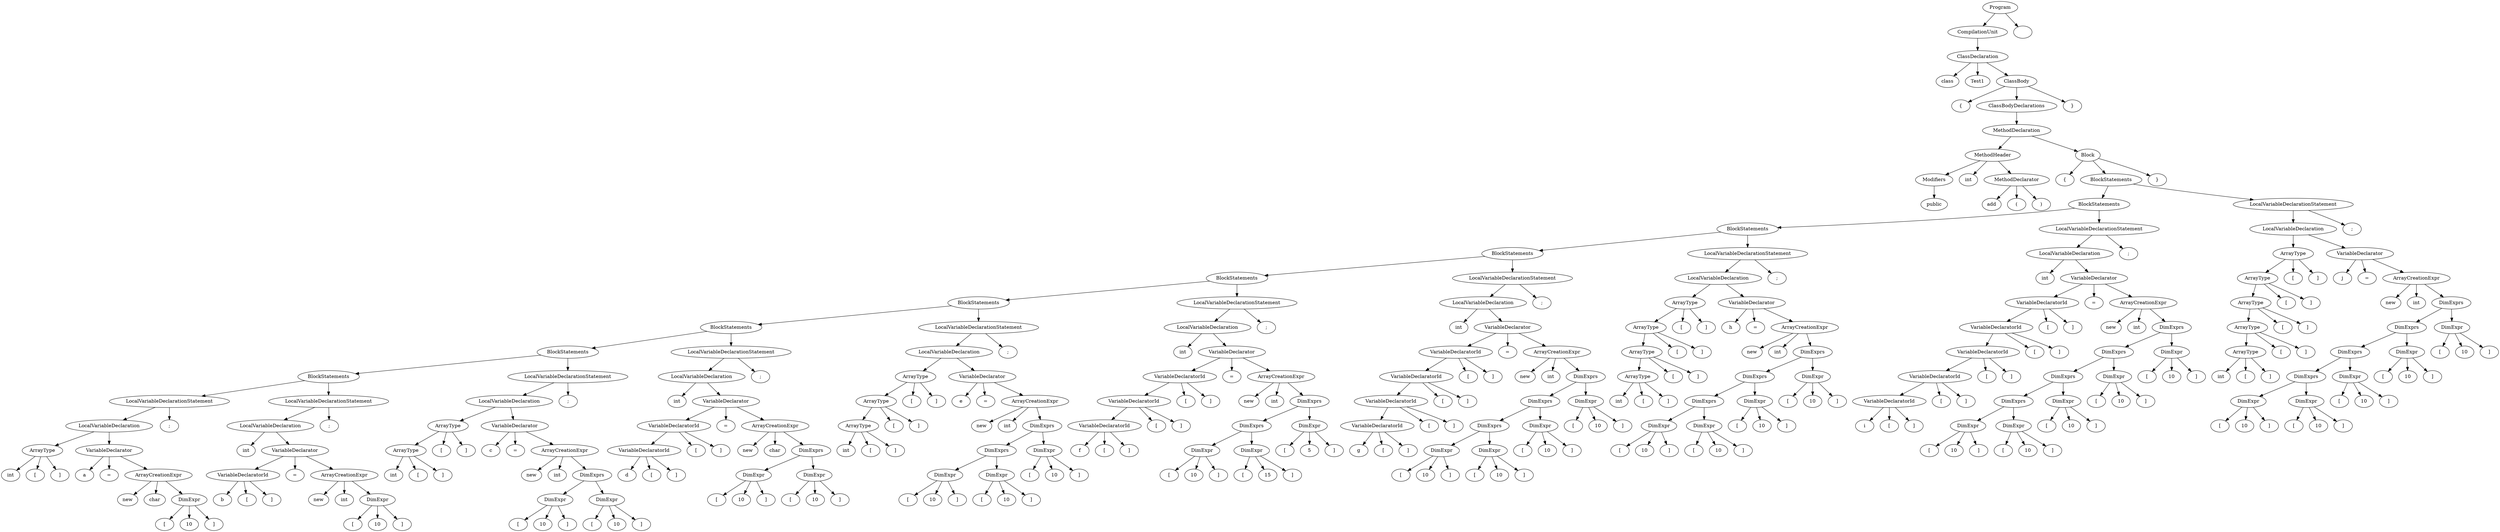 digraph G {
n1 [label="class"]
n2 [label="Test1"]
n3 [label="{"]
n4 [label="public"]
n5 [label="Modifiers"]
n5->n4;
n6 [label="int"]
n7 [label="add"]
n8 [label="("]
n9 [label=")"]
n10 [label="MethodDeclarator"]
n10->n9;
n10->n8;
n10->n7;
n11 [label="MethodHeader"]
n11->n10;
n11->n6;
n11->n5;
n12 [label="{"]
n13 [label="int"]
n14 [label="["]
n15 [label="]"]
n16 [label="ArrayType"]
n16->n15;
n16->n14;
n16->n13;
n17 [label="a"]
n18 [label="="]
n19 [label="new"]
n20 [label="char"]
n21 [label="["]
n22 [label="10"]
n23 [label="]"]
n24 [label="DimExpr"]
n24->n23;
n24->n22;
n24->n21;
n25 [label="ArrayCreationExpr"]
n25->n24;
n25->n20;
n25->n19;
n26 [label="VariableDeclarator"]
n26->n25;
n26->n18;
n26->n17;
n27 [label="LocalVariableDeclaration"]
n27->n26;
n27->n16;
n28 [label=";"]
n29 [label="LocalVariableDeclarationStatement"]
n29->n28;
n29->n27;
n30 [label="int"]
n31 [label="b"]
n32 [label="["]
n33 [label="]"]
n34 [label="VariableDeclaratorId"]
n34->n33;
n34->n32;
n34->n31;
n35 [label="="]
n36 [label="new"]
n37 [label="int"]
n38 [label="["]
n39 [label="10"]
n40 [label="]"]
n41 [label="DimExpr"]
n41->n40;
n41->n39;
n41->n38;
n42 [label="ArrayCreationExpr"]
n42->n41;
n42->n37;
n42->n36;
n43 [label="VariableDeclarator"]
n43->n42;
n43->n35;
n43->n34;
n44 [label="LocalVariableDeclaration"]
n44->n43;
n44->n30;
n45 [label=";"]
n46 [label="LocalVariableDeclarationStatement"]
n46->n45;
n46->n44;
n47 [label="BlockStatements"]
n47->n46;
n47->n29;
n48 [label="int"]
n49 [label="["]
n50 [label="]"]
n51 [label="ArrayType"]
n51->n50;
n51->n49;
n51->n48;
n52 [label="["]
n53 [label="]"]
n54 [label="ArrayType"]
n54->n53;
n54->n52;
n54->n51;
n55 [label="c"]
n56 [label="="]
n57 [label="new"]
n58 [label="int"]
n59 [label="["]
n60 [label="10"]
n61 [label="]"]
n62 [label="DimExpr"]
n62->n61;
n62->n60;
n62->n59;
n63 [label="["]
n64 [label="10"]
n65 [label="]"]
n66 [label="DimExpr"]
n66->n65;
n66->n64;
n66->n63;
n67 [label="DimExprs"]
n67->n66;
n67->n62;
n68 [label="ArrayCreationExpr"]
n68->n67;
n68->n58;
n68->n57;
n69 [label="VariableDeclarator"]
n69->n68;
n69->n56;
n69->n55;
n70 [label="LocalVariableDeclaration"]
n70->n69;
n70->n54;
n71 [label=";"]
n72 [label="LocalVariableDeclarationStatement"]
n72->n71;
n72->n70;
n73 [label="BlockStatements"]
n73->n72;
n73->n47;
n74 [label="int"]
n75 [label="d"]
n76 [label="["]
n77 [label="]"]
n78 [label="VariableDeclaratorId"]
n78->n77;
n78->n76;
n78->n75;
n79 [label="["]
n80 [label="]"]
n81 [label="VariableDeclaratorId"]
n81->n80;
n81->n79;
n81->n78;
n82 [label="="]
n83 [label="new"]
n84 [label="char"]
n85 [label="["]
n86 [label="10"]
n87 [label="]"]
n88 [label="DimExpr"]
n88->n87;
n88->n86;
n88->n85;
n89 [label="["]
n90 [label="10"]
n91 [label="]"]
n92 [label="DimExpr"]
n92->n91;
n92->n90;
n92->n89;
n93 [label="DimExprs"]
n93->n92;
n93->n88;
n94 [label="ArrayCreationExpr"]
n94->n93;
n94->n84;
n94->n83;
n95 [label="VariableDeclarator"]
n95->n94;
n95->n82;
n95->n81;
n96 [label="LocalVariableDeclaration"]
n96->n95;
n96->n74;
n97 [label=";"]
n98 [label="LocalVariableDeclarationStatement"]
n98->n97;
n98->n96;
n99 [label="BlockStatements"]
n99->n98;
n99->n73;
n100 [label="int"]
n101 [label="["]
n102 [label="]"]
n103 [label="ArrayType"]
n103->n102;
n103->n101;
n103->n100;
n104 [label="["]
n105 [label="]"]
n106 [label="ArrayType"]
n106->n105;
n106->n104;
n106->n103;
n107 [label="["]
n108 [label="]"]
n109 [label="ArrayType"]
n109->n108;
n109->n107;
n109->n106;
n110 [label="e"]
n111 [label="="]
n112 [label="new"]
n113 [label="int"]
n114 [label="["]
n115 [label="10"]
n116 [label="]"]
n117 [label="DimExpr"]
n117->n116;
n117->n115;
n117->n114;
n118 [label="["]
n119 [label="10"]
n120 [label="]"]
n121 [label="DimExpr"]
n121->n120;
n121->n119;
n121->n118;
n122 [label="DimExprs"]
n122->n121;
n122->n117;
n123 [label="["]
n124 [label="10"]
n125 [label="]"]
n126 [label="DimExpr"]
n126->n125;
n126->n124;
n126->n123;
n127 [label="DimExprs"]
n127->n126;
n127->n122;
n128 [label="ArrayCreationExpr"]
n128->n127;
n128->n113;
n128->n112;
n129 [label="VariableDeclarator"]
n129->n128;
n129->n111;
n129->n110;
n130 [label="LocalVariableDeclaration"]
n130->n129;
n130->n109;
n131 [label=";"]
n132 [label="LocalVariableDeclarationStatement"]
n132->n131;
n132->n130;
n133 [label="BlockStatements"]
n133->n132;
n133->n99;
n134 [label="int"]
n135 [label="f"]
n136 [label="["]
n137 [label="]"]
n138 [label="VariableDeclaratorId"]
n138->n137;
n138->n136;
n138->n135;
n139 [label="["]
n140 [label="]"]
n141 [label="VariableDeclaratorId"]
n141->n140;
n141->n139;
n141->n138;
n142 [label="["]
n143 [label="]"]
n144 [label="VariableDeclaratorId"]
n144->n143;
n144->n142;
n144->n141;
n145 [label="="]
n146 [label="new"]
n147 [label="int"]
n148 [label="["]
n149 [label="10"]
n150 [label="]"]
n151 [label="DimExpr"]
n151->n150;
n151->n149;
n151->n148;
n152 [label="["]
n153 [label="15"]
n154 [label="]"]
n155 [label="DimExpr"]
n155->n154;
n155->n153;
n155->n152;
n156 [label="DimExprs"]
n156->n155;
n156->n151;
n157 [label="["]
n158 [label="5"]
n159 [label="]"]
n160 [label="DimExpr"]
n160->n159;
n160->n158;
n160->n157;
n161 [label="DimExprs"]
n161->n160;
n161->n156;
n162 [label="ArrayCreationExpr"]
n162->n161;
n162->n147;
n162->n146;
n163 [label="VariableDeclarator"]
n163->n162;
n163->n145;
n163->n144;
n164 [label="LocalVariableDeclaration"]
n164->n163;
n164->n134;
n165 [label=";"]
n166 [label="LocalVariableDeclarationStatement"]
n166->n165;
n166->n164;
n167 [label="BlockStatements"]
n167->n166;
n167->n133;
n168 [label="int"]
n169 [label="g"]
n170 [label="["]
n171 [label="]"]
n172 [label="VariableDeclaratorId"]
n172->n171;
n172->n170;
n172->n169;
n173 [label="["]
n174 [label="]"]
n175 [label="VariableDeclaratorId"]
n175->n174;
n175->n173;
n175->n172;
n176 [label="["]
n177 [label="]"]
n178 [label="VariableDeclaratorId"]
n178->n177;
n178->n176;
n178->n175;
n179 [label="["]
n180 [label="]"]
n181 [label="VariableDeclaratorId"]
n181->n180;
n181->n179;
n181->n178;
n182 [label="="]
n183 [label="new"]
n184 [label="int"]
n185 [label="["]
n186 [label="10"]
n187 [label="]"]
n188 [label="DimExpr"]
n188->n187;
n188->n186;
n188->n185;
n189 [label="["]
n190 [label="10"]
n191 [label="]"]
n192 [label="DimExpr"]
n192->n191;
n192->n190;
n192->n189;
n193 [label="DimExprs"]
n193->n192;
n193->n188;
n194 [label="["]
n195 [label="10"]
n196 [label="]"]
n197 [label="DimExpr"]
n197->n196;
n197->n195;
n197->n194;
n198 [label="DimExprs"]
n198->n197;
n198->n193;
n199 [label="["]
n200 [label="10"]
n201 [label="]"]
n202 [label="DimExpr"]
n202->n201;
n202->n200;
n202->n199;
n203 [label="DimExprs"]
n203->n202;
n203->n198;
n204 [label="ArrayCreationExpr"]
n204->n203;
n204->n184;
n204->n183;
n205 [label="VariableDeclarator"]
n205->n204;
n205->n182;
n205->n181;
n206 [label="LocalVariableDeclaration"]
n206->n205;
n206->n168;
n207 [label=";"]
n208 [label="LocalVariableDeclarationStatement"]
n208->n207;
n208->n206;
n209 [label="BlockStatements"]
n209->n208;
n209->n167;
n210 [label="int"]
n211 [label="["]
n212 [label="]"]
n213 [label="ArrayType"]
n213->n212;
n213->n211;
n213->n210;
n214 [label="["]
n215 [label="]"]
n216 [label="ArrayType"]
n216->n215;
n216->n214;
n216->n213;
n217 [label="["]
n218 [label="]"]
n219 [label="ArrayType"]
n219->n218;
n219->n217;
n219->n216;
n220 [label="["]
n221 [label="]"]
n222 [label="ArrayType"]
n222->n221;
n222->n220;
n222->n219;
n223 [label="h"]
n224 [label="="]
n225 [label="new"]
n226 [label="int"]
n227 [label="["]
n228 [label="10"]
n229 [label="]"]
n230 [label="DimExpr"]
n230->n229;
n230->n228;
n230->n227;
n231 [label="["]
n232 [label="10"]
n233 [label="]"]
n234 [label="DimExpr"]
n234->n233;
n234->n232;
n234->n231;
n235 [label="DimExprs"]
n235->n234;
n235->n230;
n236 [label="["]
n237 [label="10"]
n238 [label="]"]
n239 [label="DimExpr"]
n239->n238;
n239->n237;
n239->n236;
n240 [label="DimExprs"]
n240->n239;
n240->n235;
n241 [label="["]
n242 [label="10"]
n243 [label="]"]
n244 [label="DimExpr"]
n244->n243;
n244->n242;
n244->n241;
n245 [label="DimExprs"]
n245->n244;
n245->n240;
n246 [label="ArrayCreationExpr"]
n246->n245;
n246->n226;
n246->n225;
n247 [label="VariableDeclarator"]
n247->n246;
n247->n224;
n247->n223;
n248 [label="LocalVariableDeclaration"]
n248->n247;
n248->n222;
n249 [label=";"]
n250 [label="LocalVariableDeclarationStatement"]
n250->n249;
n250->n248;
n251 [label="BlockStatements"]
n251->n250;
n251->n209;
n252 [label="int"]
n253 [label="i"]
n254 [label="["]
n255 [label="]"]
n256 [label="VariableDeclaratorId"]
n256->n255;
n256->n254;
n256->n253;
n257 [label="["]
n258 [label="]"]
n259 [label="VariableDeclaratorId"]
n259->n258;
n259->n257;
n259->n256;
n260 [label="["]
n261 [label="]"]
n262 [label="VariableDeclaratorId"]
n262->n261;
n262->n260;
n262->n259;
n263 [label="["]
n264 [label="]"]
n265 [label="VariableDeclaratorId"]
n265->n264;
n265->n263;
n265->n262;
n266 [label="["]
n267 [label="]"]
n268 [label="VariableDeclaratorId"]
n268->n267;
n268->n266;
n268->n265;
n269 [label="="]
n270 [label="new"]
n271 [label="int"]
n272 [label="["]
n273 [label="10"]
n274 [label="]"]
n275 [label="DimExpr"]
n275->n274;
n275->n273;
n275->n272;
n276 [label="["]
n277 [label="10"]
n278 [label="]"]
n279 [label="DimExpr"]
n279->n278;
n279->n277;
n279->n276;
n280 [label="DimExprs"]
n280->n279;
n280->n275;
n281 [label="["]
n282 [label="10"]
n283 [label="]"]
n284 [label="DimExpr"]
n284->n283;
n284->n282;
n284->n281;
n285 [label="DimExprs"]
n285->n284;
n285->n280;
n286 [label="["]
n287 [label="10"]
n288 [label="]"]
n289 [label="DimExpr"]
n289->n288;
n289->n287;
n289->n286;
n290 [label="DimExprs"]
n290->n289;
n290->n285;
n291 [label="["]
n292 [label="10"]
n293 [label="]"]
n294 [label="DimExpr"]
n294->n293;
n294->n292;
n294->n291;
n295 [label="DimExprs"]
n295->n294;
n295->n290;
n296 [label="ArrayCreationExpr"]
n296->n295;
n296->n271;
n296->n270;
n297 [label="VariableDeclarator"]
n297->n296;
n297->n269;
n297->n268;
n298 [label="LocalVariableDeclaration"]
n298->n297;
n298->n252;
n299 [label=";"]
n300 [label="LocalVariableDeclarationStatement"]
n300->n299;
n300->n298;
n301 [label="BlockStatements"]
n301->n300;
n301->n251;
n302 [label="int"]
n303 [label="["]
n304 [label="]"]
n305 [label="ArrayType"]
n305->n304;
n305->n303;
n305->n302;
n306 [label="["]
n307 [label="]"]
n308 [label="ArrayType"]
n308->n307;
n308->n306;
n308->n305;
n309 [label="["]
n310 [label="]"]
n311 [label="ArrayType"]
n311->n310;
n311->n309;
n311->n308;
n312 [label="["]
n313 [label="]"]
n314 [label="ArrayType"]
n314->n313;
n314->n312;
n314->n311;
n315 [label="["]
n316 [label="]"]
n317 [label="ArrayType"]
n317->n316;
n317->n315;
n317->n314;
n318 [label="j"]
n319 [label="="]
n320 [label="new"]
n321 [label="int"]
n322 [label="["]
n323 [label="10"]
n324 [label="]"]
n325 [label="DimExpr"]
n325->n324;
n325->n323;
n325->n322;
n326 [label="["]
n327 [label="10"]
n328 [label="]"]
n329 [label="DimExpr"]
n329->n328;
n329->n327;
n329->n326;
n330 [label="DimExprs"]
n330->n329;
n330->n325;
n331 [label="["]
n332 [label="10"]
n333 [label="]"]
n334 [label="DimExpr"]
n334->n333;
n334->n332;
n334->n331;
n335 [label="DimExprs"]
n335->n334;
n335->n330;
n336 [label="["]
n337 [label="10"]
n338 [label="]"]
n339 [label="DimExpr"]
n339->n338;
n339->n337;
n339->n336;
n340 [label="DimExprs"]
n340->n339;
n340->n335;
n341 [label="["]
n342 [label="10"]
n343 [label="]"]
n344 [label="DimExpr"]
n344->n343;
n344->n342;
n344->n341;
n345 [label="DimExprs"]
n345->n344;
n345->n340;
n346 [label="ArrayCreationExpr"]
n346->n345;
n346->n321;
n346->n320;
n347 [label="VariableDeclarator"]
n347->n346;
n347->n319;
n347->n318;
n348 [label="LocalVariableDeclaration"]
n348->n347;
n348->n317;
n349 [label=";"]
n350 [label="LocalVariableDeclarationStatement"]
n350->n349;
n350->n348;
n351 [label="BlockStatements"]
n351->n350;
n351->n301;
n352 [label="}"]
n353 [label="Block"]
n353->n352;
n353->n351;
n353->n12;
n354 [label="MethodDeclaration"]
n354->n353;
n354->n11;
n355 [label="ClassBodyDeclarations"]
n355->n354;
n356 [label="}"]
n357 [label="ClassBody"]
n357->n356;
n357->n355;
n357->n3;
n358 [label="ClassDeclaration"]
n358->n357;
n358->n2;
n358->n1;
n359 [label="CompilationUnit"]
n359->n358;
n360 [label="Program"]
n360->n361;
n360->n359;
n361 [label=""]
}
